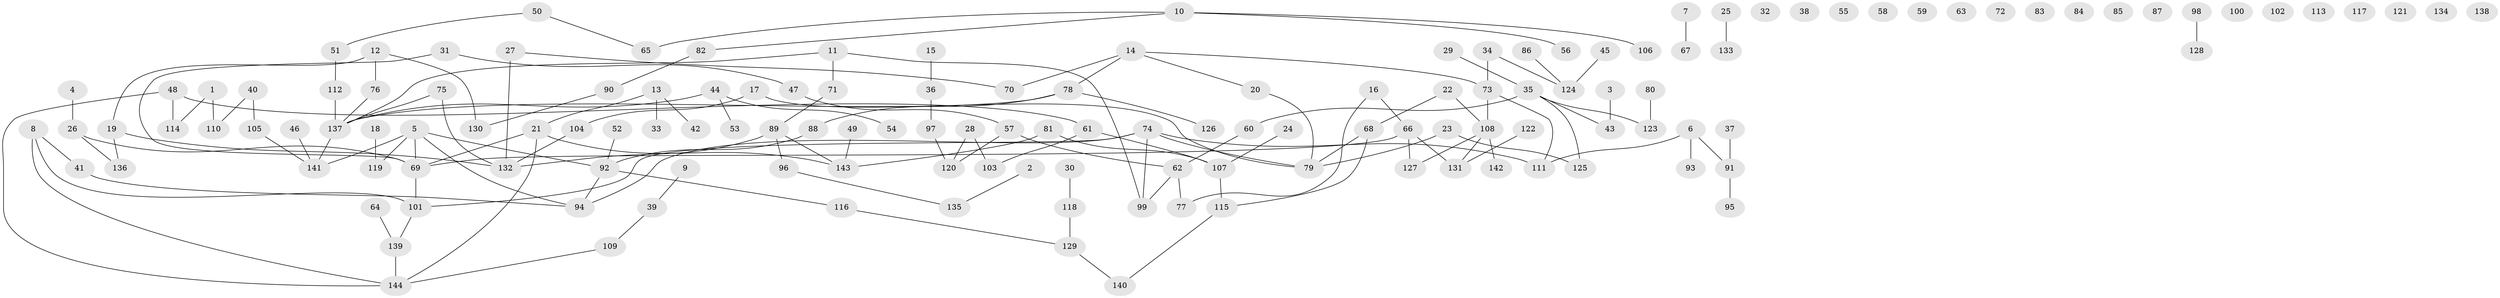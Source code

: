 // coarse degree distribution, {2: 0.3, 1: 0.24, 5: 0.07, 4: 0.08, 3: 0.09, 8: 0.01, 9: 0.02, 0: 0.18, 6: 0.01}
// Generated by graph-tools (version 1.1) at 2025/16/03/04/25 18:16:32]
// undirected, 144 vertices, 149 edges
graph export_dot {
graph [start="1"]
  node [color=gray90,style=filled];
  1;
  2;
  3;
  4;
  5;
  6;
  7;
  8;
  9;
  10;
  11;
  12;
  13;
  14;
  15;
  16;
  17;
  18;
  19;
  20;
  21;
  22;
  23;
  24;
  25;
  26;
  27;
  28;
  29;
  30;
  31;
  32;
  33;
  34;
  35;
  36;
  37;
  38;
  39;
  40;
  41;
  42;
  43;
  44;
  45;
  46;
  47;
  48;
  49;
  50;
  51;
  52;
  53;
  54;
  55;
  56;
  57;
  58;
  59;
  60;
  61;
  62;
  63;
  64;
  65;
  66;
  67;
  68;
  69;
  70;
  71;
  72;
  73;
  74;
  75;
  76;
  77;
  78;
  79;
  80;
  81;
  82;
  83;
  84;
  85;
  86;
  87;
  88;
  89;
  90;
  91;
  92;
  93;
  94;
  95;
  96;
  97;
  98;
  99;
  100;
  101;
  102;
  103;
  104;
  105;
  106;
  107;
  108;
  109;
  110;
  111;
  112;
  113;
  114;
  115;
  116;
  117;
  118;
  119;
  120;
  121;
  122;
  123;
  124;
  125;
  126;
  127;
  128;
  129;
  130;
  131;
  132;
  133;
  134;
  135;
  136;
  137;
  138;
  139;
  140;
  141;
  142;
  143;
  144;
  1 -- 110;
  1 -- 114;
  2 -- 135;
  3 -- 43;
  4 -- 26;
  5 -- 69;
  5 -- 92;
  5 -- 94;
  5 -- 119;
  5 -- 141;
  6 -- 91;
  6 -- 93;
  6 -- 111;
  7 -- 67;
  8 -- 41;
  8 -- 101;
  8 -- 144;
  9 -- 39;
  10 -- 56;
  10 -- 65;
  10 -- 82;
  10 -- 106;
  11 -- 71;
  11 -- 99;
  11 -- 137;
  12 -- 19;
  12 -- 76;
  12 -- 130;
  13 -- 21;
  13 -- 33;
  13 -- 42;
  14 -- 20;
  14 -- 70;
  14 -- 73;
  14 -- 78;
  15 -- 36;
  16 -- 66;
  16 -- 77;
  17 -- 79;
  17 -- 104;
  18 -- 119;
  19 -- 132;
  19 -- 136;
  20 -- 79;
  21 -- 69;
  21 -- 143;
  21 -- 144;
  22 -- 68;
  22 -- 108;
  23 -- 79;
  23 -- 125;
  24 -- 107;
  25 -- 133;
  26 -- 69;
  26 -- 136;
  27 -- 70;
  27 -- 132;
  28 -- 103;
  28 -- 120;
  29 -- 35;
  30 -- 118;
  31 -- 47;
  31 -- 69;
  34 -- 73;
  34 -- 124;
  35 -- 43;
  35 -- 60;
  35 -- 123;
  35 -- 125;
  36 -- 97;
  37 -- 91;
  39 -- 109;
  40 -- 105;
  40 -- 110;
  41 -- 94;
  44 -- 53;
  44 -- 54;
  44 -- 137;
  45 -- 124;
  46 -- 141;
  47 -- 57;
  48 -- 61;
  48 -- 114;
  48 -- 144;
  49 -- 143;
  50 -- 51;
  50 -- 65;
  51 -- 112;
  52 -- 92;
  57 -- 62;
  57 -- 120;
  60 -- 62;
  61 -- 103;
  61 -- 107;
  62 -- 77;
  62 -- 99;
  64 -- 139;
  66 -- 69;
  66 -- 127;
  66 -- 131;
  68 -- 79;
  68 -- 115;
  69 -- 101;
  71 -- 89;
  73 -- 108;
  73 -- 111;
  74 -- 79;
  74 -- 94;
  74 -- 99;
  74 -- 101;
  74 -- 111;
  75 -- 132;
  75 -- 137;
  76 -- 137;
  78 -- 88;
  78 -- 126;
  78 -- 137;
  80 -- 123;
  81 -- 107;
  81 -- 143;
  82 -- 90;
  86 -- 124;
  88 -- 92;
  89 -- 96;
  89 -- 132;
  89 -- 143;
  90 -- 130;
  91 -- 95;
  92 -- 94;
  92 -- 116;
  96 -- 135;
  97 -- 120;
  98 -- 128;
  101 -- 139;
  104 -- 132;
  105 -- 141;
  107 -- 115;
  108 -- 127;
  108 -- 131;
  108 -- 142;
  109 -- 144;
  112 -- 137;
  115 -- 140;
  116 -- 129;
  118 -- 129;
  122 -- 131;
  129 -- 140;
  137 -- 141;
  139 -- 144;
}
